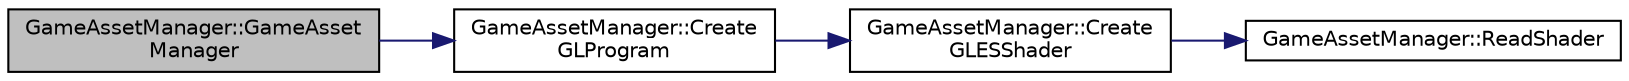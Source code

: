 digraph "GameAssetManager::GameAssetManager"
{
  edge [fontname="Helvetica",fontsize="10",labelfontname="Helvetica",labelfontsize="10"];
  node [fontname="Helvetica",fontsize="10",shape=record];
  rankdir="LR";
  Node1 [label="GameAssetManager::GameAsset\lManager",height=0.2,width=0.4,color="black", fillcolor="grey75", style="filled", fontcolor="black"];
  Node1 -> Node2 [color="midnightblue",fontsize="10",style="solid",fontname="Helvetica"];
  Node2 [label="GameAssetManager::Create\lGLProgram",height=0.2,width=0.4,color="black", fillcolor="white", style="filled",URL="$class_game_asset_manager.html#abec45b44a8b35ad2d7d817ba10e0dd8d"];
  Node2 -> Node3 [color="midnightblue",fontsize="10",style="solid",fontname="Helvetica"];
  Node3 [label="GameAssetManager::Create\lGLESShader",height=0.2,width=0.4,color="black", fillcolor="white", style="filled",URL="$class_game_asset_manager.html#a1a1e5c07f941e8d3fda40d9442ac7037"];
  Node3 -> Node4 [color="midnightblue",fontsize="10",style="solid",fontname="Helvetica"];
  Node4 [label="GameAssetManager::ReadShader",height=0.2,width=0.4,color="black", fillcolor="white", style="filled",URL="$class_game_asset_manager.html#a23b124a213308a68a882727127601c97"];
}
